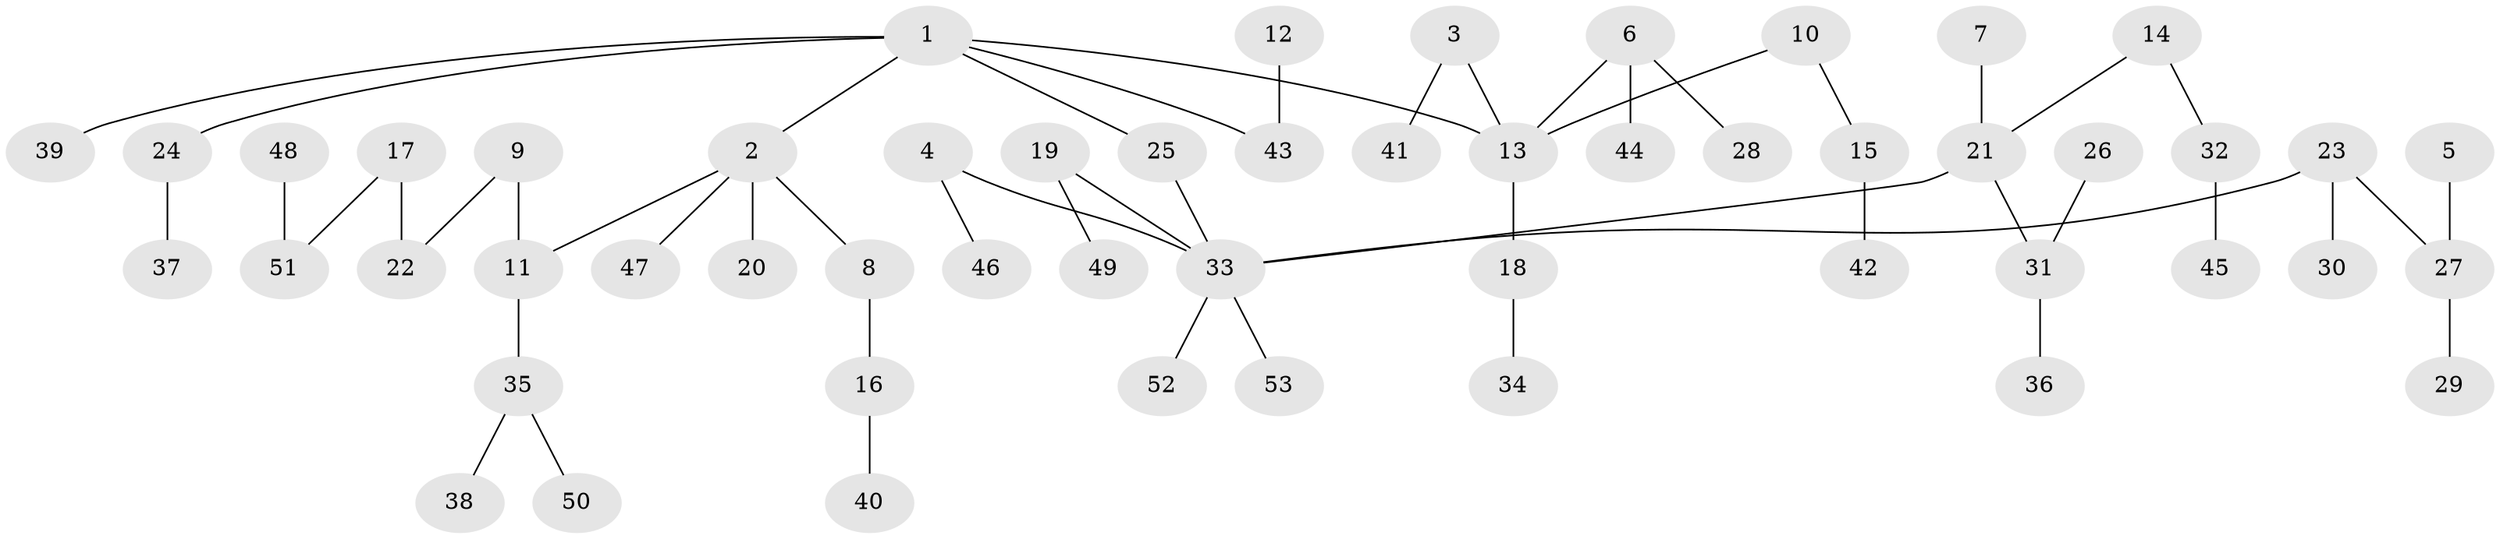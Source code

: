// original degree distribution, {6: 0.018867924528301886, 2: 0.32075471698113206, 4: 0.05660377358490566, 5: 0.02830188679245283, 9: 0.009433962264150943, 1: 0.46226415094339623, 3: 0.10377358490566038}
// Generated by graph-tools (version 1.1) at 2025/02/03/09/25 03:02:23]
// undirected, 53 vertices, 52 edges
graph export_dot {
graph [start="1"]
  node [color=gray90,style=filled];
  1;
  2;
  3;
  4;
  5;
  6;
  7;
  8;
  9;
  10;
  11;
  12;
  13;
  14;
  15;
  16;
  17;
  18;
  19;
  20;
  21;
  22;
  23;
  24;
  25;
  26;
  27;
  28;
  29;
  30;
  31;
  32;
  33;
  34;
  35;
  36;
  37;
  38;
  39;
  40;
  41;
  42;
  43;
  44;
  45;
  46;
  47;
  48;
  49;
  50;
  51;
  52;
  53;
  1 -- 2 [weight=1.0];
  1 -- 13 [weight=1.0];
  1 -- 24 [weight=1.0];
  1 -- 25 [weight=1.0];
  1 -- 39 [weight=1.0];
  1 -- 43 [weight=1.0];
  2 -- 8 [weight=1.0];
  2 -- 11 [weight=1.0];
  2 -- 20 [weight=1.0];
  2 -- 47 [weight=1.0];
  3 -- 13 [weight=1.0];
  3 -- 41 [weight=1.0];
  4 -- 33 [weight=1.0];
  4 -- 46 [weight=1.0];
  5 -- 27 [weight=1.0];
  6 -- 13 [weight=1.0];
  6 -- 28 [weight=1.0];
  6 -- 44 [weight=1.0];
  7 -- 21 [weight=1.0];
  8 -- 16 [weight=1.0];
  9 -- 11 [weight=1.0];
  9 -- 22 [weight=1.0];
  10 -- 13 [weight=1.0];
  10 -- 15 [weight=1.0];
  11 -- 35 [weight=1.0];
  12 -- 43 [weight=1.0];
  13 -- 18 [weight=1.0];
  14 -- 21 [weight=1.0];
  14 -- 32 [weight=1.0];
  15 -- 42 [weight=1.0];
  16 -- 40 [weight=1.0];
  17 -- 22 [weight=1.0];
  17 -- 51 [weight=1.0];
  18 -- 34 [weight=1.0];
  19 -- 33 [weight=1.0];
  19 -- 49 [weight=1.0];
  21 -- 31 [weight=1.0];
  21 -- 33 [weight=1.0];
  23 -- 27 [weight=1.0];
  23 -- 30 [weight=1.0];
  23 -- 33 [weight=1.0];
  24 -- 37 [weight=1.0];
  25 -- 33 [weight=1.0];
  26 -- 31 [weight=1.0];
  27 -- 29 [weight=1.0];
  31 -- 36 [weight=1.0];
  32 -- 45 [weight=1.0];
  33 -- 52 [weight=1.0];
  33 -- 53 [weight=1.0];
  35 -- 38 [weight=1.0];
  35 -- 50 [weight=1.0];
  48 -- 51 [weight=1.0];
}
